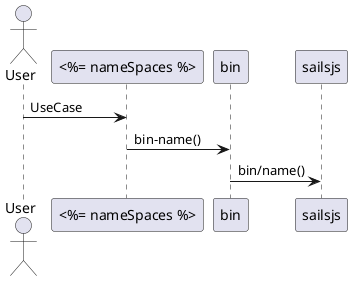 @startuml
actor User

User -> "<%= nameSpaces %>": UseCase
"<%= nameSpaces %>" -> bin: bin-name()
bin -> sailsjs: bin/name()

@enduml

